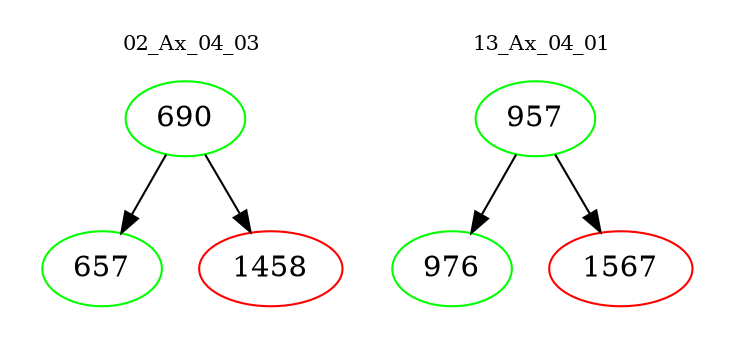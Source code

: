 digraph{
subgraph cluster_0 {
color = white
label = "02_Ax_04_03";
fontsize=10;
T0_690 [label="690", color="green"]
T0_690 -> T0_657 [color="black"]
T0_657 [label="657", color="green"]
T0_690 -> T0_1458 [color="black"]
T0_1458 [label="1458", color="red"]
}
subgraph cluster_1 {
color = white
label = "13_Ax_04_01";
fontsize=10;
T1_957 [label="957", color="green"]
T1_957 -> T1_976 [color="black"]
T1_976 [label="976", color="green"]
T1_957 -> T1_1567 [color="black"]
T1_1567 [label="1567", color="red"]
}
}

